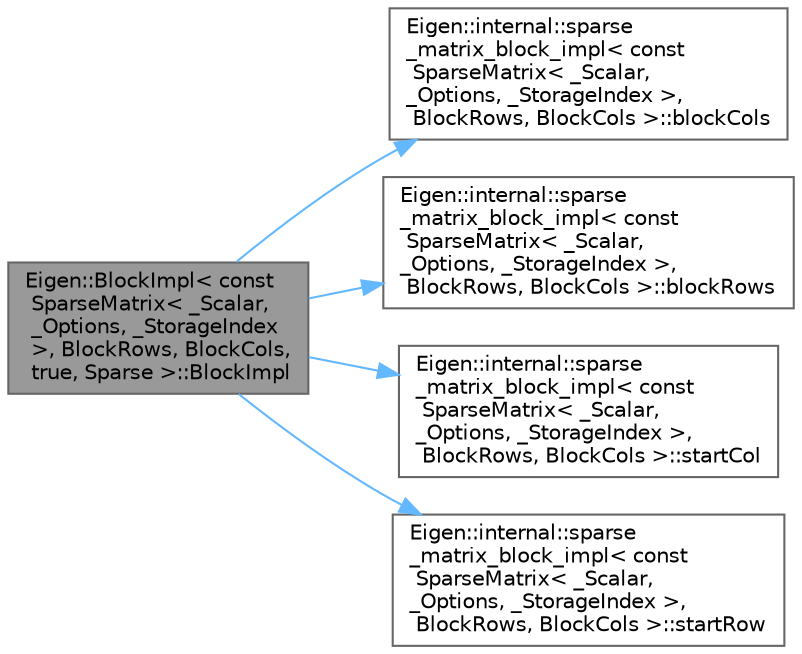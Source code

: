 digraph "Eigen::BlockImpl&lt; const SparseMatrix&lt; _Scalar, _Options, _StorageIndex &gt;, BlockRows, BlockCols, true, Sparse &gt;::BlockImpl"
{
 // LATEX_PDF_SIZE
  bgcolor="transparent";
  edge [fontname=Helvetica,fontsize=10,labelfontname=Helvetica,labelfontsize=10];
  node [fontname=Helvetica,fontsize=10,shape=box,height=0.2,width=0.4];
  rankdir="LR";
  Node1 [id="Node000001",label="Eigen::BlockImpl\< const\l SparseMatrix\< _Scalar,\l _Options, _StorageIndex\l \>, BlockRows, BlockCols,\l true, Sparse \>::BlockImpl",height=0.2,width=0.4,color="gray40", fillcolor="grey60", style="filled", fontcolor="black",tooltip=" "];
  Node1 -> Node2 [id="edge1_Node000001_Node000002",color="steelblue1",style="solid",tooltip=" "];
  Node2 [id="Node000002",label="Eigen::internal::sparse\l_matrix_block_impl\< const\l SparseMatrix\< _Scalar, \l_Options, _StorageIndex \>,\l BlockRows, BlockCols \>::blockCols",height=0.2,width=0.4,color="grey40", fillcolor="white", style="filled",URL="$class_eigen_1_1internal_1_1sparse__matrix__block__impl.html#ab9e843a9a898987a8ca9b4f1919fb00f",tooltip=" "];
  Node1 -> Node3 [id="edge2_Node000001_Node000003",color="steelblue1",style="solid",tooltip=" "];
  Node3 [id="Node000003",label="Eigen::internal::sparse\l_matrix_block_impl\< const\l SparseMatrix\< _Scalar, \l_Options, _StorageIndex \>,\l BlockRows, BlockCols \>::blockRows",height=0.2,width=0.4,color="grey40", fillcolor="white", style="filled",URL="$class_eigen_1_1internal_1_1sparse__matrix__block__impl.html#a3a0a7d062e40ff7a141e06931db734f7",tooltip=" "];
  Node1 -> Node4 [id="edge3_Node000001_Node000004",color="steelblue1",style="solid",tooltip=" "];
  Node4 [id="Node000004",label="Eigen::internal::sparse\l_matrix_block_impl\< const\l SparseMatrix\< _Scalar, \l_Options, _StorageIndex \>,\l BlockRows, BlockCols \>::startCol",height=0.2,width=0.4,color="grey40", fillcolor="white", style="filled",URL="$class_eigen_1_1internal_1_1sparse__matrix__block__impl.html#aab1763d7eb48ee86131a7393312dab92",tooltip=" "];
  Node1 -> Node5 [id="edge4_Node000001_Node000005",color="steelblue1",style="solid",tooltip=" "];
  Node5 [id="Node000005",label="Eigen::internal::sparse\l_matrix_block_impl\< const\l SparseMatrix\< _Scalar, \l_Options, _StorageIndex \>,\l BlockRows, BlockCols \>::startRow",height=0.2,width=0.4,color="grey40", fillcolor="white", style="filled",URL="$class_eigen_1_1internal_1_1sparse__matrix__block__impl.html#acbd63f92710b35b0b418129398851005",tooltip=" "];
}
